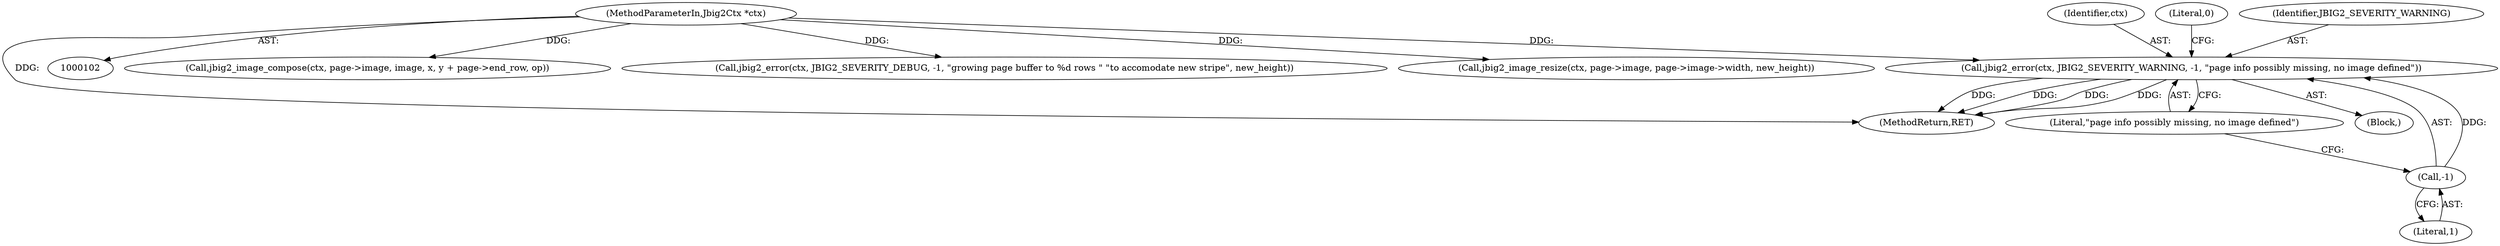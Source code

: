 digraph "0_ghostscript_e698d5c11d27212aa1098bc5b1673a3378563092_10@pointer" {
"1000117" [label="(Call,jbig2_error(ctx, JBIG2_SEVERITY_WARNING, -1, \"page info possibly missing, no image defined\"))"];
"1000103" [label="(MethodParameterIn,Jbig2Ctx *ctx)"];
"1000120" [label="(Call,-1)"];
"1000122" [label="(Literal,\"page info possibly missing, no image defined\")"];
"1000169" [label="(Call,jbig2_image_compose(ctx, page->image, image, x, y + page->end_row, op))"];
"1000121" [label="(Literal,1)"];
"1000151" [label="(Call,jbig2_error(ctx, JBIG2_SEVERITY_DEBUG, -1, \"growing page buffer to %d rows \" \"to accomodate new stripe\", new_height))"];
"1000120" [label="(Call,-1)"];
"1000118" [label="(Identifier,ctx)"];
"1000158" [label="(Call,jbig2_image_resize(ctx, page->image, page->image->width, new_height))"];
"1000184" [label="(MethodReturn,RET)"];
"1000103" [label="(MethodParameterIn,Jbig2Ctx *ctx)"];
"1000116" [label="(Block,)"];
"1000124" [label="(Literal,0)"];
"1000117" [label="(Call,jbig2_error(ctx, JBIG2_SEVERITY_WARNING, -1, \"page info possibly missing, no image defined\"))"];
"1000119" [label="(Identifier,JBIG2_SEVERITY_WARNING)"];
"1000117" -> "1000116"  [label="AST: "];
"1000117" -> "1000122"  [label="CFG: "];
"1000118" -> "1000117"  [label="AST: "];
"1000119" -> "1000117"  [label="AST: "];
"1000120" -> "1000117"  [label="AST: "];
"1000122" -> "1000117"  [label="AST: "];
"1000124" -> "1000117"  [label="CFG: "];
"1000117" -> "1000184"  [label="DDG: "];
"1000117" -> "1000184"  [label="DDG: "];
"1000117" -> "1000184"  [label="DDG: "];
"1000117" -> "1000184"  [label="DDG: "];
"1000103" -> "1000117"  [label="DDG: "];
"1000120" -> "1000117"  [label="DDG: "];
"1000103" -> "1000102"  [label="AST: "];
"1000103" -> "1000184"  [label="DDG: "];
"1000103" -> "1000151"  [label="DDG: "];
"1000103" -> "1000158"  [label="DDG: "];
"1000103" -> "1000169"  [label="DDG: "];
"1000120" -> "1000121"  [label="CFG: "];
"1000121" -> "1000120"  [label="AST: "];
"1000122" -> "1000120"  [label="CFG: "];
}
